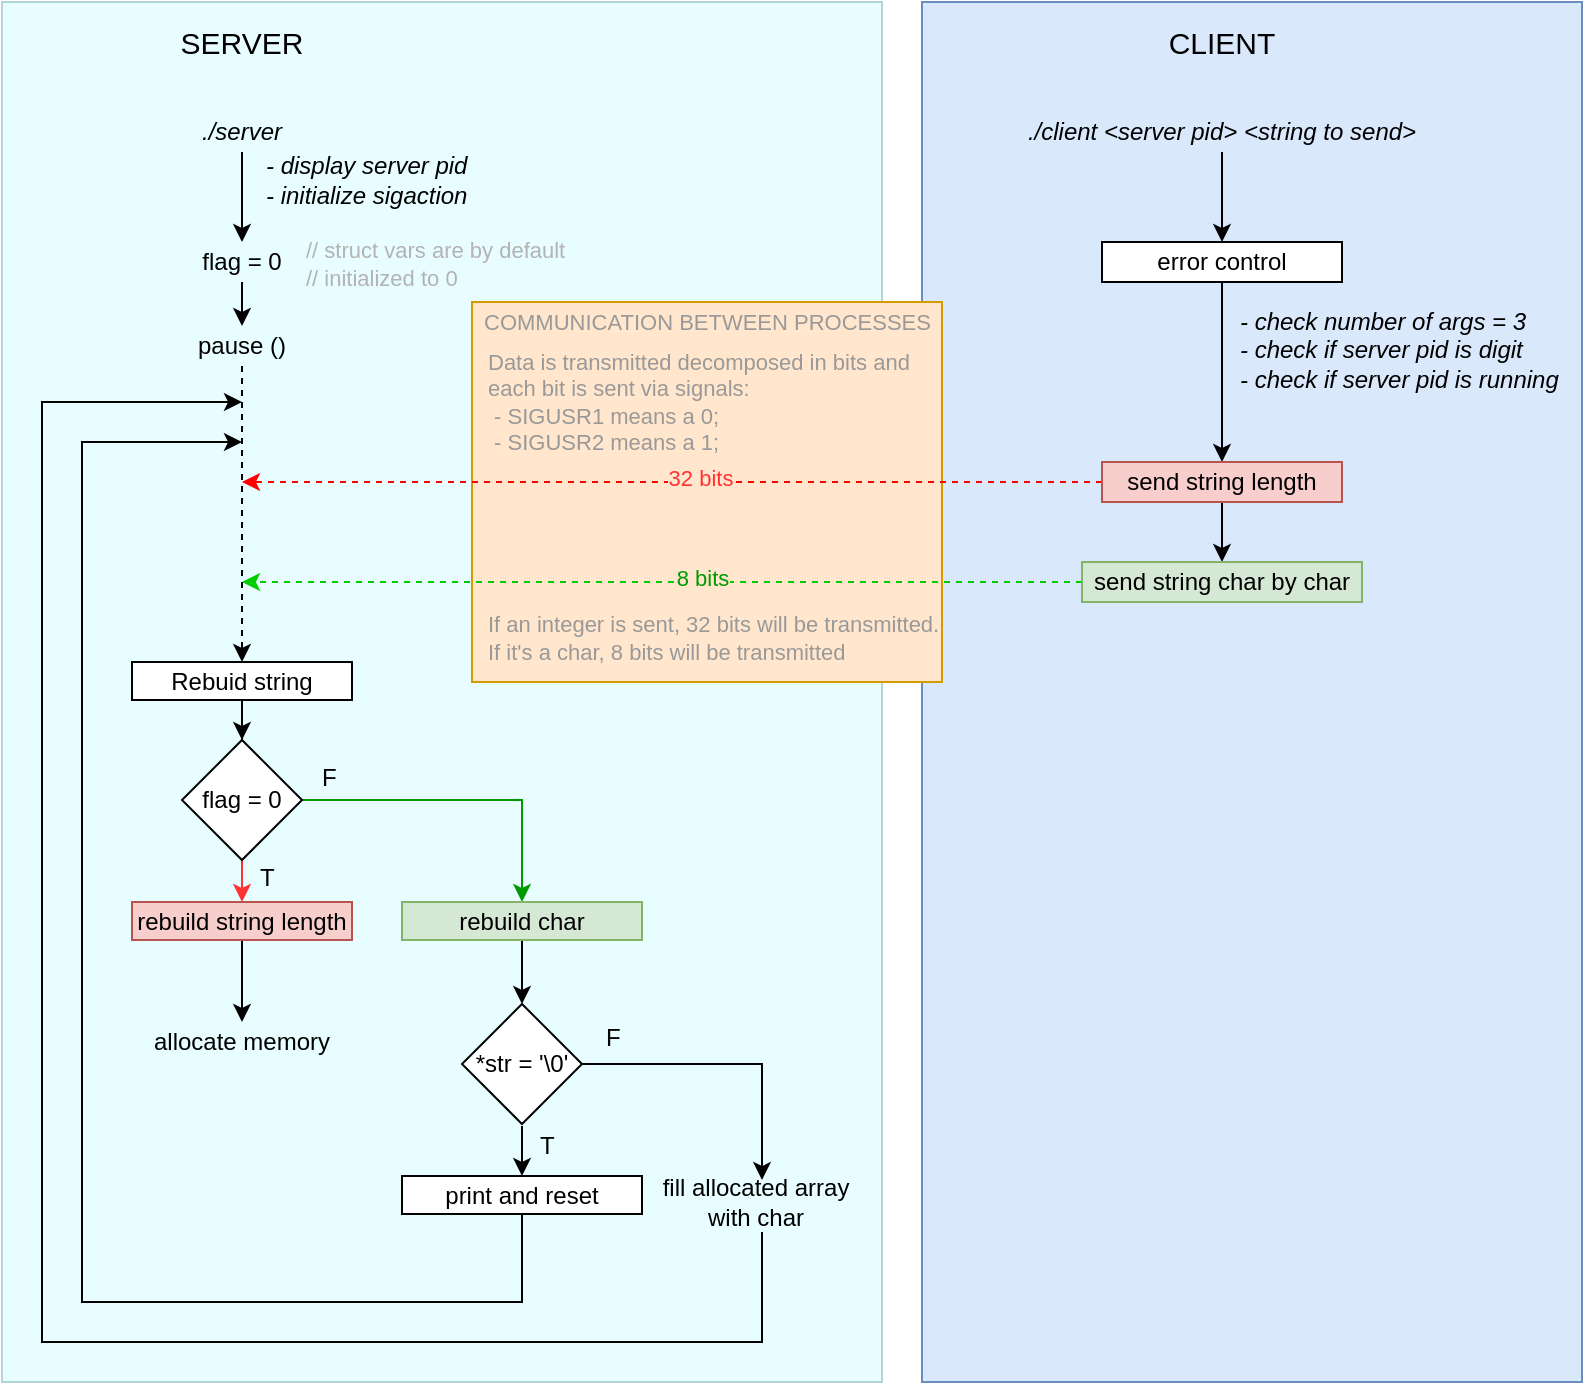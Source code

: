 <mxfile version="21.1.1" type="device">
  <diagram name="Página-1" id="76EacBnUqhM2ohx6V0-d">
    <mxGraphModel dx="1239" dy="719" grid="1" gridSize="10" guides="1" tooltips="1" connect="1" arrows="1" fold="1" page="1" pageScale="1" pageWidth="827" pageHeight="1169" math="0" shadow="0">
      <root>
        <mxCell id="0" />
        <mxCell id="1" parent="0" />
        <mxCell id="0XvskIt1fSot3QC0rnNs-56" value="" style="whiteSpace=wrap;html=1;fillColor=#dae8fc;strokeColor=#6c8ebf;" vertex="1" parent="1">
          <mxGeometry x="480" y="30" width="330" height="690" as="geometry" />
        </mxCell>
        <mxCell id="0XvskIt1fSot3QC0rnNs-55" value="" style="whiteSpace=wrap;html=1;fillColor=#E8FDFF;strokeColor=#B4D5D6;" vertex="1" parent="1">
          <mxGeometry x="20" y="30" width="440" height="690" as="geometry" />
        </mxCell>
        <mxCell id="0XvskIt1fSot3QC0rnNs-49" value="" style="whiteSpace=wrap;html=1;fillColor=#ffe6cc;strokeColor=#d79b00;" vertex="1" parent="1">
          <mxGeometry x="255" y="180" width="235" height="190" as="geometry" />
        </mxCell>
        <mxCell id="0XvskIt1fSot3QC0rnNs-1" value="&lt;div style=&quot;font-size: 15px;&quot;&gt;CLIENT&lt;/div&gt;" style="rounded=0;whiteSpace=wrap;html=1;strokeColor=none;fillColor=none;fontSize=15;" vertex="1" parent="1">
          <mxGeometry x="570" y="40" width="120" height="20" as="geometry" />
        </mxCell>
        <mxCell id="0XvskIt1fSot3QC0rnNs-4" style="edgeStyle=orthogonalEdgeStyle;rounded=0;orthogonalLoop=1;jettySize=auto;html=1;exitX=0.5;exitY=1;exitDx=0;exitDy=0;entryX=0.5;entryY=0;entryDx=0;entryDy=0;" edge="1" parent="1" source="0XvskIt1fSot3QC0rnNs-2" target="0XvskIt1fSot3QC0rnNs-3">
          <mxGeometry relative="1" as="geometry" />
        </mxCell>
        <mxCell id="0XvskIt1fSot3QC0rnNs-2" value="&lt;i&gt;./client &amp;lt;server pid&amp;gt; &amp;lt;string to send&amp;gt;&lt;/i&gt;" style="rounded=0;whiteSpace=wrap;html=1;strokeColor=none;fillColor=none;" vertex="1" parent="1">
          <mxGeometry x="525" y="85" width="210" height="20" as="geometry" />
        </mxCell>
        <mxCell id="0XvskIt1fSot3QC0rnNs-7" style="edgeStyle=orthogonalEdgeStyle;rounded=0;orthogonalLoop=1;jettySize=auto;html=1;entryX=0.5;entryY=0;entryDx=0;entryDy=0;" edge="1" parent="1" source="0XvskIt1fSot3QC0rnNs-3" target="0XvskIt1fSot3QC0rnNs-6">
          <mxGeometry relative="1" as="geometry" />
        </mxCell>
        <mxCell id="0XvskIt1fSot3QC0rnNs-3" value="&lt;div&gt;error control&lt;/div&gt;" style="rounded=0;whiteSpace=wrap;html=1;" vertex="1" parent="1">
          <mxGeometry x="570" y="150" width="120" height="20" as="geometry" />
        </mxCell>
        <mxCell id="0XvskIt1fSot3QC0rnNs-5" value="&lt;div&gt;&lt;i&gt;- check number of args = 3&lt;br&gt;&lt;/i&gt;&lt;/div&gt;&lt;div&gt;&lt;i&gt;- check if server pid is digit&lt;/i&gt;&lt;/div&gt;&lt;div&gt;&lt;i&gt;- check if server pid is running&lt;br&gt;&lt;/i&gt;&lt;/div&gt;" style="rounded=0;whiteSpace=wrap;html=1;strokeColor=none;fillColor=none;align=left;" vertex="1" parent="1">
          <mxGeometry x="637" y="178" width="170" height="52" as="geometry" />
        </mxCell>
        <mxCell id="0XvskIt1fSot3QC0rnNs-9" style="edgeStyle=orthogonalEdgeStyle;rounded=0;orthogonalLoop=1;jettySize=auto;html=1;entryX=0.5;entryY=0;entryDx=0;entryDy=0;" edge="1" parent="1" source="0XvskIt1fSot3QC0rnNs-6" target="0XvskIt1fSot3QC0rnNs-8">
          <mxGeometry relative="1" as="geometry" />
        </mxCell>
        <mxCell id="0XvskIt1fSot3QC0rnNs-23" style="edgeStyle=orthogonalEdgeStyle;rounded=0;orthogonalLoop=1;jettySize=auto;html=1;strokeColor=#FF0000;strokeWidth=1;dashed=1;" edge="1" parent="1" source="0XvskIt1fSot3QC0rnNs-6">
          <mxGeometry relative="1" as="geometry">
            <mxPoint x="140" y="270" as="targetPoint" />
          </mxGeometry>
        </mxCell>
        <mxCell id="0XvskIt1fSot3QC0rnNs-51" value="&lt;div&gt;32 bits&lt;/div&gt;" style="edgeLabel;html=1;align=center;verticalAlign=middle;resizable=0;points=[];labelBackgroundColor=#FFE6CC;fontColor=#FF3333;" vertex="1" connectable="0" parent="0XvskIt1fSot3QC0rnNs-23">
          <mxGeometry x="-0.381" y="3" relative="1" as="geometry">
            <mxPoint x="-68" y="-5" as="offset" />
          </mxGeometry>
        </mxCell>
        <mxCell id="0XvskIt1fSot3QC0rnNs-6" value="send string length" style="rounded=0;whiteSpace=wrap;html=1;strokeColor=#b85450;fillColor=#f8cecc;" vertex="1" parent="1">
          <mxGeometry x="570" y="260" width="120" height="20" as="geometry" />
        </mxCell>
        <mxCell id="0XvskIt1fSot3QC0rnNs-24" style="edgeStyle=orthogonalEdgeStyle;rounded=0;orthogonalLoop=1;jettySize=auto;html=1;strokeColor=#00CC00;dashed=1;" edge="1" parent="1" source="0XvskIt1fSot3QC0rnNs-8">
          <mxGeometry relative="1" as="geometry">
            <mxPoint x="140" y="320" as="targetPoint" />
          </mxGeometry>
        </mxCell>
        <mxCell id="0XvskIt1fSot3QC0rnNs-8" value="&lt;div&gt;send string char by char&lt;br&gt;&lt;/div&gt;" style="rounded=0;whiteSpace=wrap;html=1;strokeColor=#82b366;fillColor=#d5e8d4;" vertex="1" parent="1">
          <mxGeometry x="560" y="310" width="140" height="20" as="geometry" />
        </mxCell>
        <mxCell id="0XvskIt1fSot3QC0rnNs-10" value="&lt;div&gt;SERVER&lt;/div&gt;" style="rounded=0;whiteSpace=wrap;html=1;strokeColor=none;fillColor=none;fontSize=15;" vertex="1" parent="1">
          <mxGeometry x="80" y="40" width="120" height="20" as="geometry" />
        </mxCell>
        <mxCell id="0XvskIt1fSot3QC0rnNs-20" style="edgeStyle=orthogonalEdgeStyle;rounded=0;orthogonalLoop=1;jettySize=auto;html=1;entryX=0.5;entryY=0;entryDx=0;entryDy=0;" edge="1" parent="1" source="0XvskIt1fSot3QC0rnNs-11" target="0XvskIt1fSot3QC0rnNs-18">
          <mxGeometry relative="1" as="geometry" />
        </mxCell>
        <mxCell id="0XvskIt1fSot3QC0rnNs-11" value="&lt;div&gt;&lt;i&gt;./server&lt;/i&gt;&lt;/div&gt;" style="rounded=0;whiteSpace=wrap;html=1;strokeColor=none;fillColor=none;" vertex="1" parent="1">
          <mxGeometry x="80" y="85" width="120" height="20" as="geometry" />
        </mxCell>
        <mxCell id="0XvskIt1fSot3QC0rnNs-16" style="edgeStyle=orthogonalEdgeStyle;rounded=0;orthogonalLoop=1;jettySize=auto;html=1;entryX=0.5;entryY=0;entryDx=0;entryDy=0;fillColor=#f8cecc;strokeColor=#000000;dashed=1;" edge="1" parent="1" source="0XvskIt1fSot3QC0rnNs-12" target="0XvskIt1fSot3QC0rnNs-15">
          <mxGeometry relative="1" as="geometry" />
        </mxCell>
        <mxCell id="0XvskIt1fSot3QC0rnNs-12" value="pause ()" style="rounded=0;whiteSpace=wrap;html=1;strokeColor=none;fillColor=none;" vertex="1" parent="1">
          <mxGeometry x="80" y="192" width="120" height="20" as="geometry" />
        </mxCell>
        <mxCell id="0XvskIt1fSot3QC0rnNs-14" value="&lt;div&gt;&lt;i&gt;- display server pid&lt;br&gt;&lt;/i&gt;&lt;/div&gt;&lt;div&gt;&lt;i&gt;- initialize sigaction&lt;br&gt;&lt;/i&gt;&lt;/div&gt;" style="rounded=0;whiteSpace=wrap;html=1;strokeColor=none;fillColor=none;align=left;" vertex="1" parent="1">
          <mxGeometry x="150" y="101" width="150" height="35" as="geometry" />
        </mxCell>
        <mxCell id="0XvskIt1fSot3QC0rnNs-25" style="edgeStyle=orthogonalEdgeStyle;rounded=0;orthogonalLoop=1;jettySize=auto;html=1;entryX=0.5;entryY=0;entryDx=0;entryDy=0;" edge="1" parent="1" source="0XvskIt1fSot3QC0rnNs-15" target="0XvskIt1fSot3QC0rnNs-17">
          <mxGeometry relative="1" as="geometry" />
        </mxCell>
        <mxCell id="0XvskIt1fSot3QC0rnNs-15" value="Rebuid string" style="rounded=0;whiteSpace=wrap;html=1;" vertex="1" parent="1">
          <mxGeometry x="85" y="360" width="110" height="19" as="geometry" />
        </mxCell>
        <mxCell id="0XvskIt1fSot3QC0rnNs-27" style="edgeStyle=orthogonalEdgeStyle;rounded=0;orthogonalLoop=1;jettySize=auto;html=1;entryX=0.5;entryY=0;entryDx=0;entryDy=0;strokeColor=#FF3333;" edge="1" parent="1" source="0XvskIt1fSot3QC0rnNs-17" target="0XvskIt1fSot3QC0rnNs-26">
          <mxGeometry relative="1" as="geometry" />
        </mxCell>
        <mxCell id="0XvskIt1fSot3QC0rnNs-33" style="edgeStyle=orthogonalEdgeStyle;rounded=0;orthogonalLoop=1;jettySize=auto;html=1;entryX=0.5;entryY=0;entryDx=0;entryDy=0;strokeColor=#009900;" edge="1" parent="1" source="0XvskIt1fSot3QC0rnNs-17" target="0XvskIt1fSot3QC0rnNs-31">
          <mxGeometry relative="1" as="geometry">
            <mxPoint x="280" y="470" as="targetPoint" />
            <Array as="points">
              <mxPoint x="280" y="429" />
            </Array>
          </mxGeometry>
        </mxCell>
        <mxCell id="0XvskIt1fSot3QC0rnNs-17" value="flag = 0" style="rhombus;whiteSpace=wrap;html=1;aspect=fixed;" vertex="1" parent="1">
          <mxGeometry x="110" y="399" width="60" height="60" as="geometry" />
        </mxCell>
        <mxCell id="0XvskIt1fSot3QC0rnNs-21" style="edgeStyle=orthogonalEdgeStyle;rounded=0;orthogonalLoop=1;jettySize=auto;html=1;entryX=0.5;entryY=0;entryDx=0;entryDy=0;" edge="1" parent="1" source="0XvskIt1fSot3QC0rnNs-18" target="0XvskIt1fSot3QC0rnNs-12">
          <mxGeometry relative="1" as="geometry" />
        </mxCell>
        <mxCell id="0XvskIt1fSot3QC0rnNs-18" value="flag = 0" style="rounded=0;whiteSpace=wrap;html=1;strokeColor=none;fillColor=none;" vertex="1" parent="1">
          <mxGeometry x="115" y="150" width="50" height="20" as="geometry" />
        </mxCell>
        <mxCell id="0XvskIt1fSot3QC0rnNs-22" value="&lt;div style=&quot;font-size: 11px;&quot;&gt;// struct vars are by default &lt;br style=&quot;font-size: 11px;&quot;&gt;&lt;/div&gt;&lt;div style=&quot;font-size: 11px;&quot;&gt;// initialized to 0&lt;/div&gt;" style="rounded=0;whiteSpace=wrap;html=1;align=left;fillColor=none;fontColor=#B3B3B3;strokeColor=none;fontSize=11;" vertex="1" parent="1">
          <mxGeometry x="170" y="143" width="160" height="35" as="geometry" />
        </mxCell>
        <mxCell id="0XvskIt1fSot3QC0rnNs-30" style="edgeStyle=orthogonalEdgeStyle;rounded=0;orthogonalLoop=1;jettySize=auto;html=1;entryX=0.5;entryY=0;entryDx=0;entryDy=0;" edge="1" parent="1" source="0XvskIt1fSot3QC0rnNs-26" target="0XvskIt1fSot3QC0rnNs-29">
          <mxGeometry relative="1" as="geometry" />
        </mxCell>
        <mxCell id="0XvskIt1fSot3QC0rnNs-26" value="rebuild string length" style="rounded=0;whiteSpace=wrap;html=1;strokeColor=#b85450;fillColor=#f8cecc;" vertex="1" parent="1">
          <mxGeometry x="85" y="480" width="110" height="19" as="geometry" />
        </mxCell>
        <mxCell id="0XvskIt1fSot3QC0rnNs-28" value="T" style="rounded=0;whiteSpace=wrap;html=1;strokeColor=none;fillColor=none;align=left;" vertex="1" parent="1">
          <mxGeometry x="147" y="460" width="10" height="15" as="geometry" />
        </mxCell>
        <mxCell id="0XvskIt1fSot3QC0rnNs-29" value="&lt;div&gt;allocate memory&lt;/div&gt;" style="rounded=0;whiteSpace=wrap;html=1;strokeColor=none;fillColor=none;" vertex="1" parent="1">
          <mxGeometry x="80" y="540" width="120" height="19" as="geometry" />
        </mxCell>
        <mxCell id="0XvskIt1fSot3QC0rnNs-37" style="edgeStyle=orthogonalEdgeStyle;rounded=0;orthogonalLoop=1;jettySize=auto;html=1;exitX=0.5;exitY=1;exitDx=0;exitDy=0;entryX=0.5;entryY=0;entryDx=0;entryDy=0;" edge="1" parent="1" source="0XvskIt1fSot3QC0rnNs-31" target="0XvskIt1fSot3QC0rnNs-36">
          <mxGeometry relative="1" as="geometry" />
        </mxCell>
        <mxCell id="0XvskIt1fSot3QC0rnNs-31" value="&lt;div&gt;rebuild&amp;nbsp;char&lt;/div&gt;" style="rounded=0;whiteSpace=wrap;html=1;strokeColor=#82b366;fillColor=#d5e8d4;" vertex="1" parent="1">
          <mxGeometry x="220" y="480" width="120" height="19" as="geometry" />
        </mxCell>
        <mxCell id="0XvskIt1fSot3QC0rnNs-47" style="edgeStyle=orthogonalEdgeStyle;rounded=0;orthogonalLoop=1;jettySize=auto;html=1;" edge="1" parent="1" source="0XvskIt1fSot3QC0rnNs-32">
          <mxGeometry relative="1" as="geometry">
            <mxPoint x="140" y="250" as="targetPoint" />
            <Array as="points">
              <mxPoint x="280" y="680" />
              <mxPoint x="60" y="680" />
              <mxPoint x="60" y="250" />
            </Array>
          </mxGeometry>
        </mxCell>
        <mxCell id="0XvskIt1fSot3QC0rnNs-32" value="&lt;div&gt;print and reset&lt;/div&gt;" style="rounded=0;whiteSpace=wrap;html=1;strokeColor=#000000;" vertex="1" parent="1">
          <mxGeometry x="220" y="617" width="120" height="19" as="geometry" />
        </mxCell>
        <mxCell id="0XvskIt1fSot3QC0rnNs-35" value="&lt;div&gt;F&lt;/div&gt;" style="rounded=0;whiteSpace=wrap;html=1;strokeColor=none;fillColor=none;align=left;" vertex="1" parent="1">
          <mxGeometry x="178" y="410" width="10" height="15" as="geometry" />
        </mxCell>
        <mxCell id="0XvskIt1fSot3QC0rnNs-38" style="edgeStyle=orthogonalEdgeStyle;rounded=0;orthogonalLoop=1;jettySize=auto;html=1;entryX=0.5;entryY=0;entryDx=0;entryDy=0;" edge="1" parent="1" target="0XvskIt1fSot3QC0rnNs-32">
          <mxGeometry relative="1" as="geometry">
            <mxPoint x="280" y="592" as="sourcePoint" />
          </mxGeometry>
        </mxCell>
        <mxCell id="0XvskIt1fSot3QC0rnNs-42" style="edgeStyle=orthogonalEdgeStyle;rounded=0;orthogonalLoop=1;jettySize=auto;html=1;" edge="1" parent="1" source="0XvskIt1fSot3QC0rnNs-36">
          <mxGeometry relative="1" as="geometry">
            <mxPoint x="400" y="619" as="targetPoint" />
            <Array as="points">
              <mxPoint x="400" y="561" />
              <mxPoint x="400" y="619" />
            </Array>
          </mxGeometry>
        </mxCell>
        <mxCell id="0XvskIt1fSot3QC0rnNs-36" value="&lt;div&gt;*str = &#39;\0&#39;&lt;br&gt;&lt;/div&gt;" style="rhombus;whiteSpace=wrap;html=1;aspect=fixed;" vertex="1" parent="1">
          <mxGeometry x="250" y="531" width="60" height="60" as="geometry" />
        </mxCell>
        <mxCell id="0XvskIt1fSot3QC0rnNs-48" style="edgeStyle=orthogonalEdgeStyle;rounded=0;orthogonalLoop=1;jettySize=auto;html=1;" edge="1" parent="1" source="0XvskIt1fSot3QC0rnNs-39">
          <mxGeometry relative="1" as="geometry">
            <mxPoint x="140" y="230" as="targetPoint" />
            <Array as="points">
              <mxPoint x="400" y="700" />
              <mxPoint x="40" y="700" />
              <mxPoint x="40" y="230" />
            </Array>
          </mxGeometry>
        </mxCell>
        <mxCell id="0XvskIt1fSot3QC0rnNs-39" value="&lt;div&gt;fill allocated array &lt;br&gt;&lt;/div&gt;&lt;div&gt;with char&lt;/div&gt;" style="rounded=0;whiteSpace=wrap;html=1;strokeColor=none;fillColor=none;perimeterSpacing=6;" vertex="1" parent="1">
          <mxGeometry x="337" y="620" width="120" height="19" as="geometry" />
        </mxCell>
        <mxCell id="0XvskIt1fSot3QC0rnNs-43" value="&lt;div&gt;F&lt;/div&gt;" style="rounded=0;whiteSpace=wrap;html=1;strokeColor=none;fillColor=none;align=left;" vertex="1" parent="1">
          <mxGeometry x="320" y="540" width="10" height="15" as="geometry" />
        </mxCell>
        <mxCell id="0XvskIt1fSot3QC0rnNs-44" value="T" style="rounded=0;whiteSpace=wrap;html=1;strokeColor=none;fillColor=none;align=left;" vertex="1" parent="1">
          <mxGeometry x="287" y="594" width="10" height="15" as="geometry" />
        </mxCell>
        <mxCell id="0XvskIt1fSot3QC0rnNs-50" value="&lt;div style=&quot;font-size: 11px;&quot;&gt;Data is transmitted decomposed in bits and each bit is sent via signals:&lt;/div&gt;&lt;div style=&quot;font-size: 11px;&quot;&gt;&amp;nbsp;- SIGUSR1 means a 0;&lt;/div&gt;&lt;div style=&quot;font-size: 11px;&quot;&gt;&amp;nbsp;- SIGUSR2 means a 1;&lt;br style=&quot;font-size: 11px;&quot;&gt;&lt;/div&gt;" style="rounded=0;whiteSpace=wrap;html=1;strokeColor=none;fillColor=none;align=left;fontColor=#999999;fontSize=11;" vertex="1" parent="1">
          <mxGeometry x="261" y="220" width="239" height="20" as="geometry" />
        </mxCell>
        <mxCell id="0XvskIt1fSot3QC0rnNs-52" value="&lt;div&gt;8 bits&lt;/div&gt;" style="edgeLabel;html=1;align=center;verticalAlign=middle;resizable=0;points=[];labelBackgroundColor=#FFE6CC;fontColor=#009900;spacingLeft=5;spacingBottom=0;spacingRight=5;" vertex="1" connectable="0" parent="1">
          <mxGeometry x="372.5" y="296" as="geometry">
            <mxPoint x="-3" y="22" as="offset" />
          </mxGeometry>
        </mxCell>
        <mxCell id="0XvskIt1fSot3QC0rnNs-53" value="&lt;div&gt;If an integer is sent, 32 bits will be transmitted.&lt;/div&gt;&lt;div&gt;If it&#39;s a char, 8 bits will be transmitted&lt;br&gt;&lt;/div&gt;" style="rounded=0;whiteSpace=wrap;html=1;strokeColor=none;fillColor=none;align=left;fontColor=#999999;fontSize=11;" vertex="1" parent="1">
          <mxGeometry x="260.5" y="338" width="227.5" height="20" as="geometry" />
        </mxCell>
        <mxCell id="0XvskIt1fSot3QC0rnNs-54" value="COMMUNICATION BETWEEN PROCESSES" style="rounded=0;whiteSpace=wrap;html=1;strokeColor=none;fillColor=none;align=left;fontColor=#999999;fontSize=11;" vertex="1" parent="1">
          <mxGeometry x="258.75" y="180" width="227.5" height="20" as="geometry" />
        </mxCell>
      </root>
    </mxGraphModel>
  </diagram>
</mxfile>
